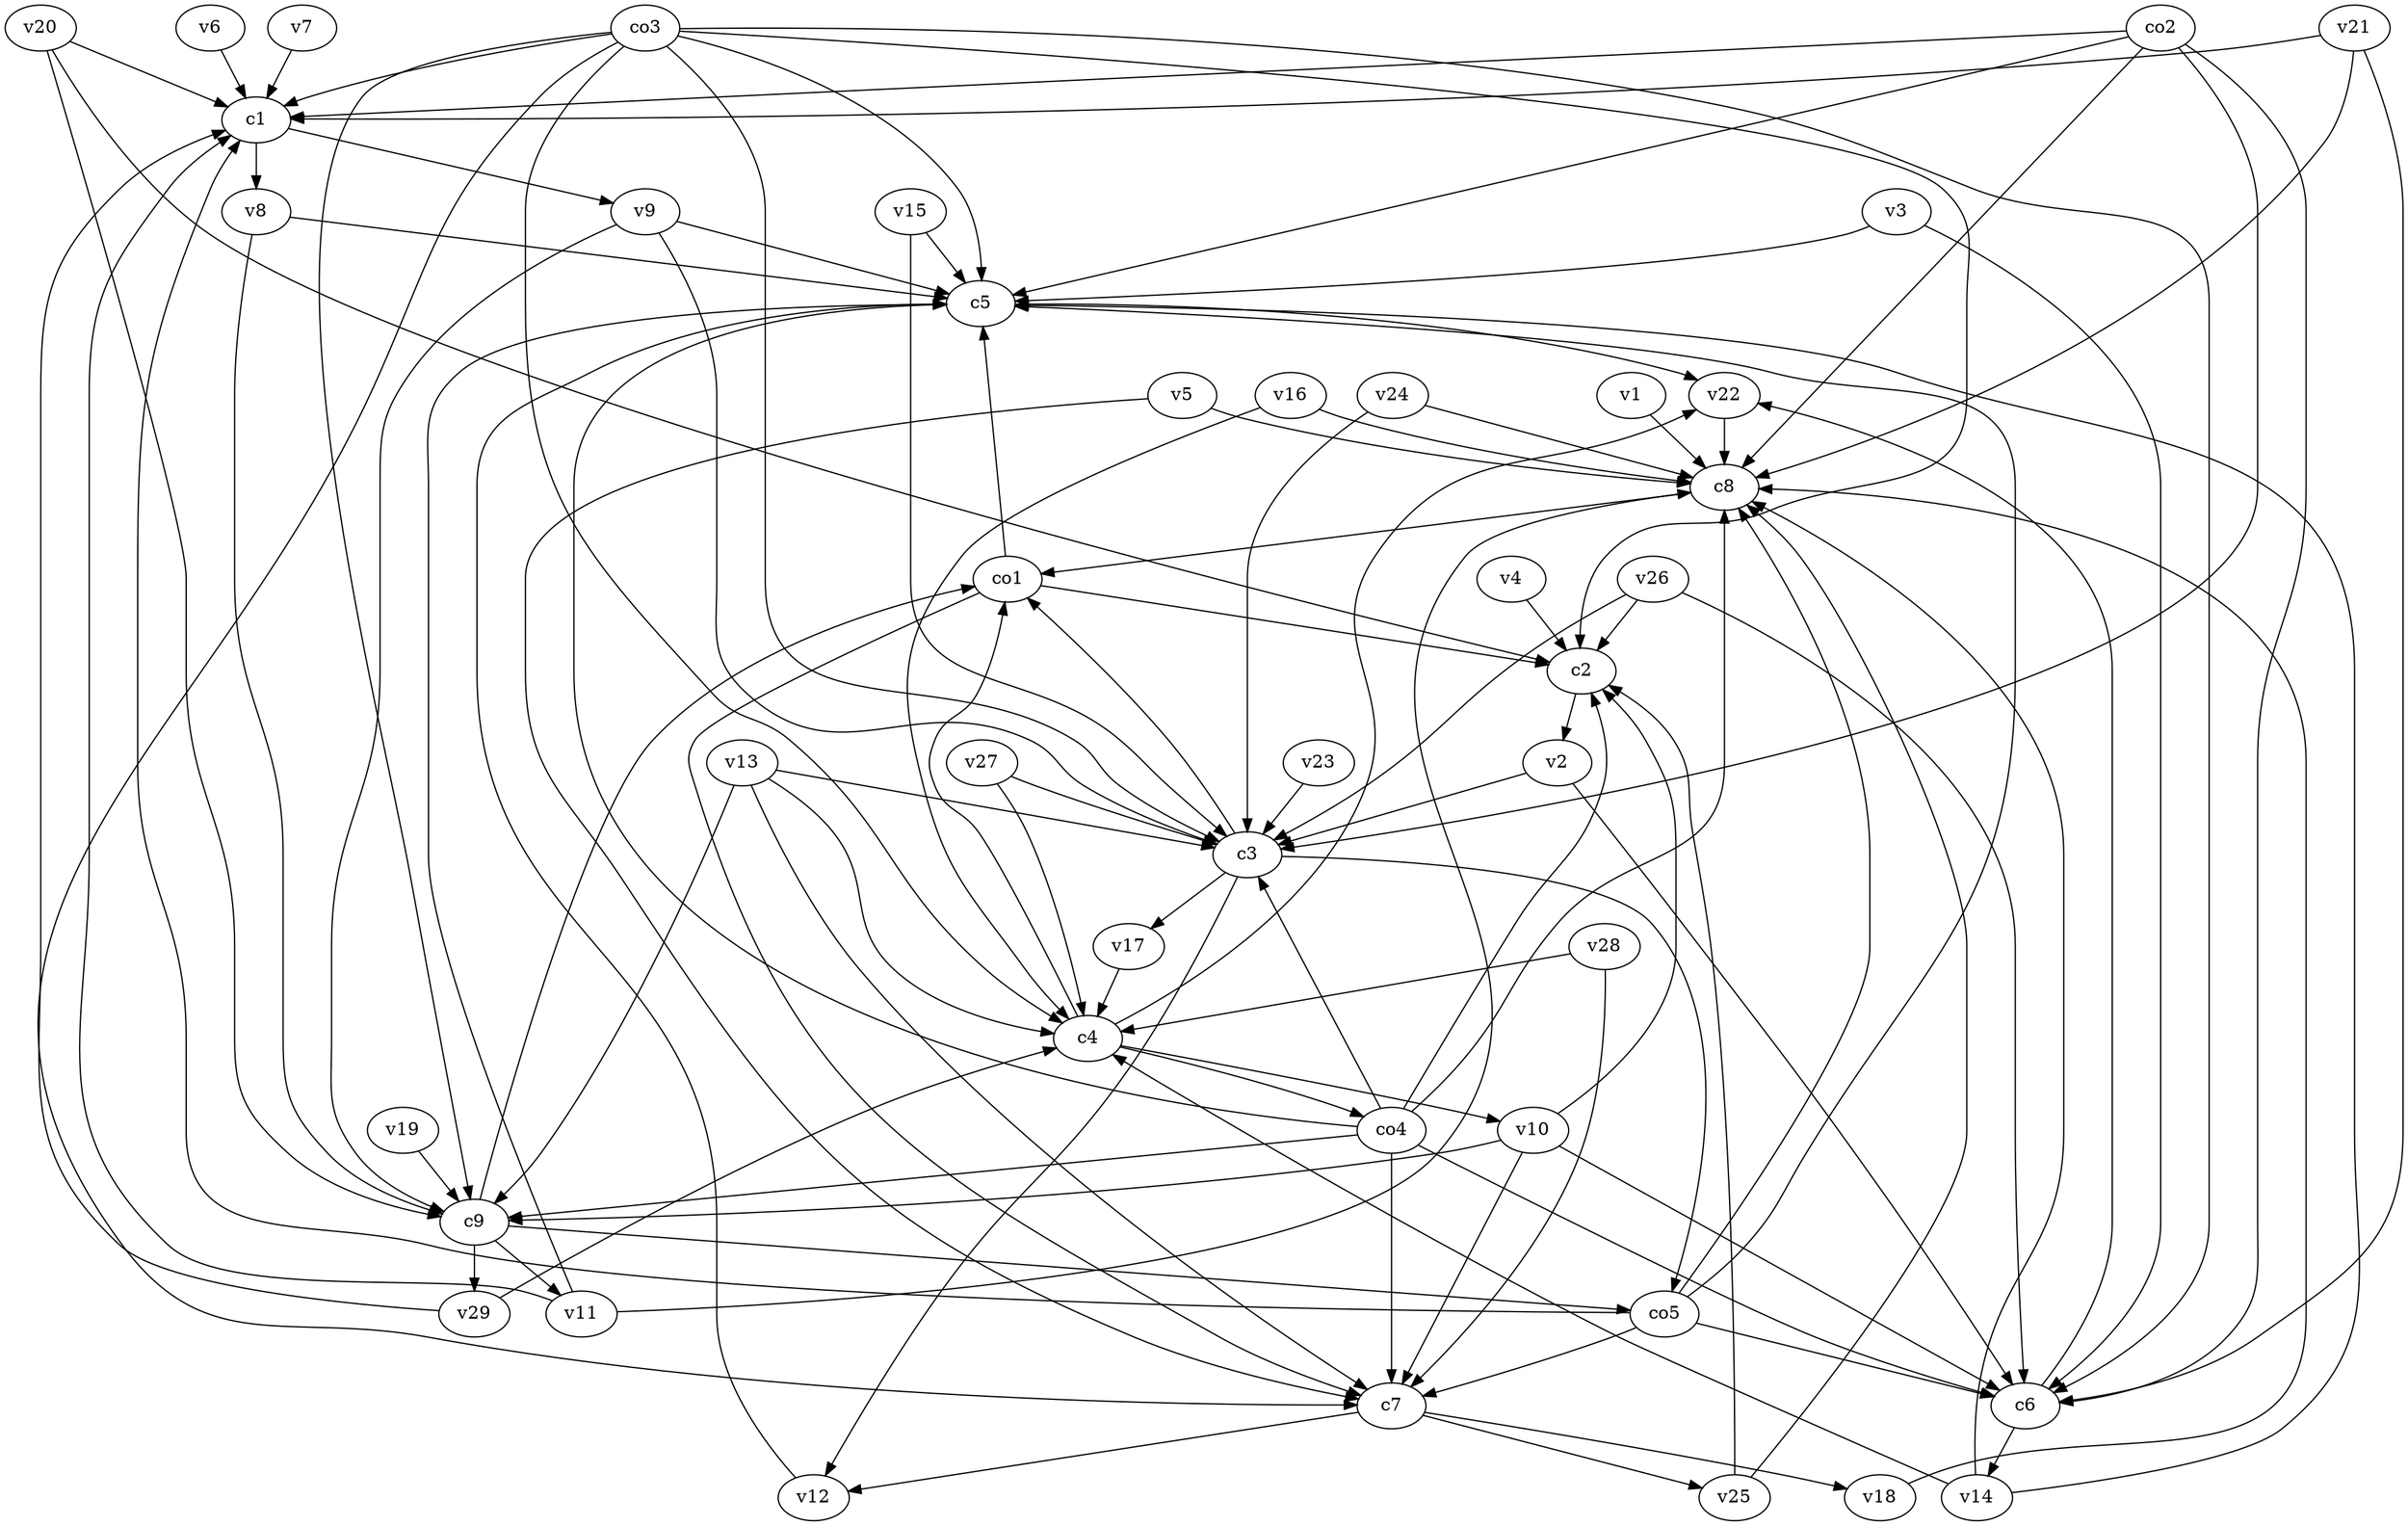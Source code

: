 strict digraph  {
c1;
c2;
c3;
c4;
c5;
c6;
c7;
c8;
c9;
v1;
v2;
v3;
v4;
v5;
v6;
v7;
v8;
v9;
v10;
v11;
v12;
v13;
v14;
v15;
v16;
v17;
v18;
v19;
v20;
v21;
v22;
v23;
v24;
v25;
v26;
v27;
v28;
v29;
co1;
co2;
co3;
co4;
co5;
c1 -> v9  [weight=1];
c1 -> v8  [weight=1];
c2 -> v2  [weight=1];
c3 -> co5  [weight=1];
c3 -> v17  [weight=1];
c3 -> co1  [weight=1];
c3 -> v12  [weight=1];
c4 -> co4  [weight=1];
c4 -> v22  [weight=1];
c4 -> v10  [weight=1];
c4 -> co1  [weight=1];
c5 -> v22  [weight=1];
c6 -> v22  [weight=1];
c6 -> v14  [weight=1];
c7 -> v18  [weight=1];
c7 -> v12  [weight=1];
c7 -> v25  [weight=1];
c8 -> co1  [weight=1];
c9 -> co5  [weight=1];
c9 -> v11  [weight=1];
c9 -> v29  [weight=1];
c9 -> co1  [weight=1];
v1 -> c8  [weight=1];
v2 -> c3  [weight=1];
v2 -> c6  [weight=1];
v3 -> c5  [weight=1];
v3 -> c6  [weight=1];
v4 -> c2  [weight=1];
v5 -> c8  [weight=1];
v5 -> c7  [weight=1];
v6 -> c1  [weight=1];
v7 -> c1  [weight=1];
v8 -> c5  [weight=1];
v8 -> c9  [weight=1];
v9 -> c5  [weight=1];
v9 -> c9  [weight=1];
v9 -> c3  [weight=1];
v10 -> c6  [weight=1];
v10 -> c2  [weight=1];
v10 -> c7  [weight=1];
v10 -> c9  [weight=1];
v11 -> c8  [weight=1];
v11 -> c1  [weight=1];
v11 -> c5  [weight=1];
v12 -> c5  [weight=1];
v13 -> c9  [weight=1];
v13 -> c7  [weight=1];
v13 -> c3  [weight=1];
v13 -> c4  [weight=1];
v14 -> c8  [weight=1];
v14 -> c4  [weight=1];
v14 -> c5  [weight=1];
v15 -> c5  [weight=1];
v15 -> c3  [weight=1];
v16 -> c4  [weight=1];
v16 -> c8  [weight=1];
v17 -> c4  [weight=1];
v18 -> c8  [weight=1];
v19 -> c9  [weight=1];
v20 -> c1  [weight=1];
v20 -> c2  [weight=1];
v20 -> c9  [weight=1];
v21 -> c6  [weight=1];
v21 -> c1  [weight=1];
v21 -> c8  [weight=1];
v22 -> c8  [weight=1];
v23 -> c3  [weight=1];
v24 -> c3  [weight=1];
v24 -> c8  [weight=1];
v25 -> c2  [weight=1];
v25 -> c8  [weight=1];
v26 -> c3  [weight=1];
v26 -> c6  [weight=1];
v26 -> c2  [weight=1];
v27 -> c4  [weight=1];
v27 -> c3  [weight=1];
v28 -> c4  [weight=1];
v28 -> c7  [weight=1];
v29 -> c4  [weight=1];
v29 -> c1  [weight=1];
co1 -> c5  [weight=1];
co1 -> c7  [weight=1];
co1 -> c2  [weight=1];
co2 -> c1  [weight=1];
co2 -> c6  [weight=1];
co2 -> c3  [weight=1];
co2 -> c5  [weight=1];
co2 -> c8  [weight=1];
co3 -> c6  [weight=1];
co3 -> c4  [weight=1];
co3 -> c1  [weight=1];
co3 -> c2  [weight=1];
co3 -> c5  [weight=1];
co3 -> c9  [weight=1];
co3 -> c3  [weight=1];
co3 -> c7  [weight=1];
co4 -> c7  [weight=1];
co4 -> c2  [weight=1];
co4 -> c6  [weight=1];
co4 -> c9  [weight=1];
co4 -> c5  [weight=1];
co4 -> c3  [weight=1];
co4 -> c8  [weight=1];
co5 -> c1  [weight=1];
co5 -> c6  [weight=1];
co5 -> c8  [weight=1];
co5 -> c5  [weight=1];
co5 -> c7  [weight=1];
}
